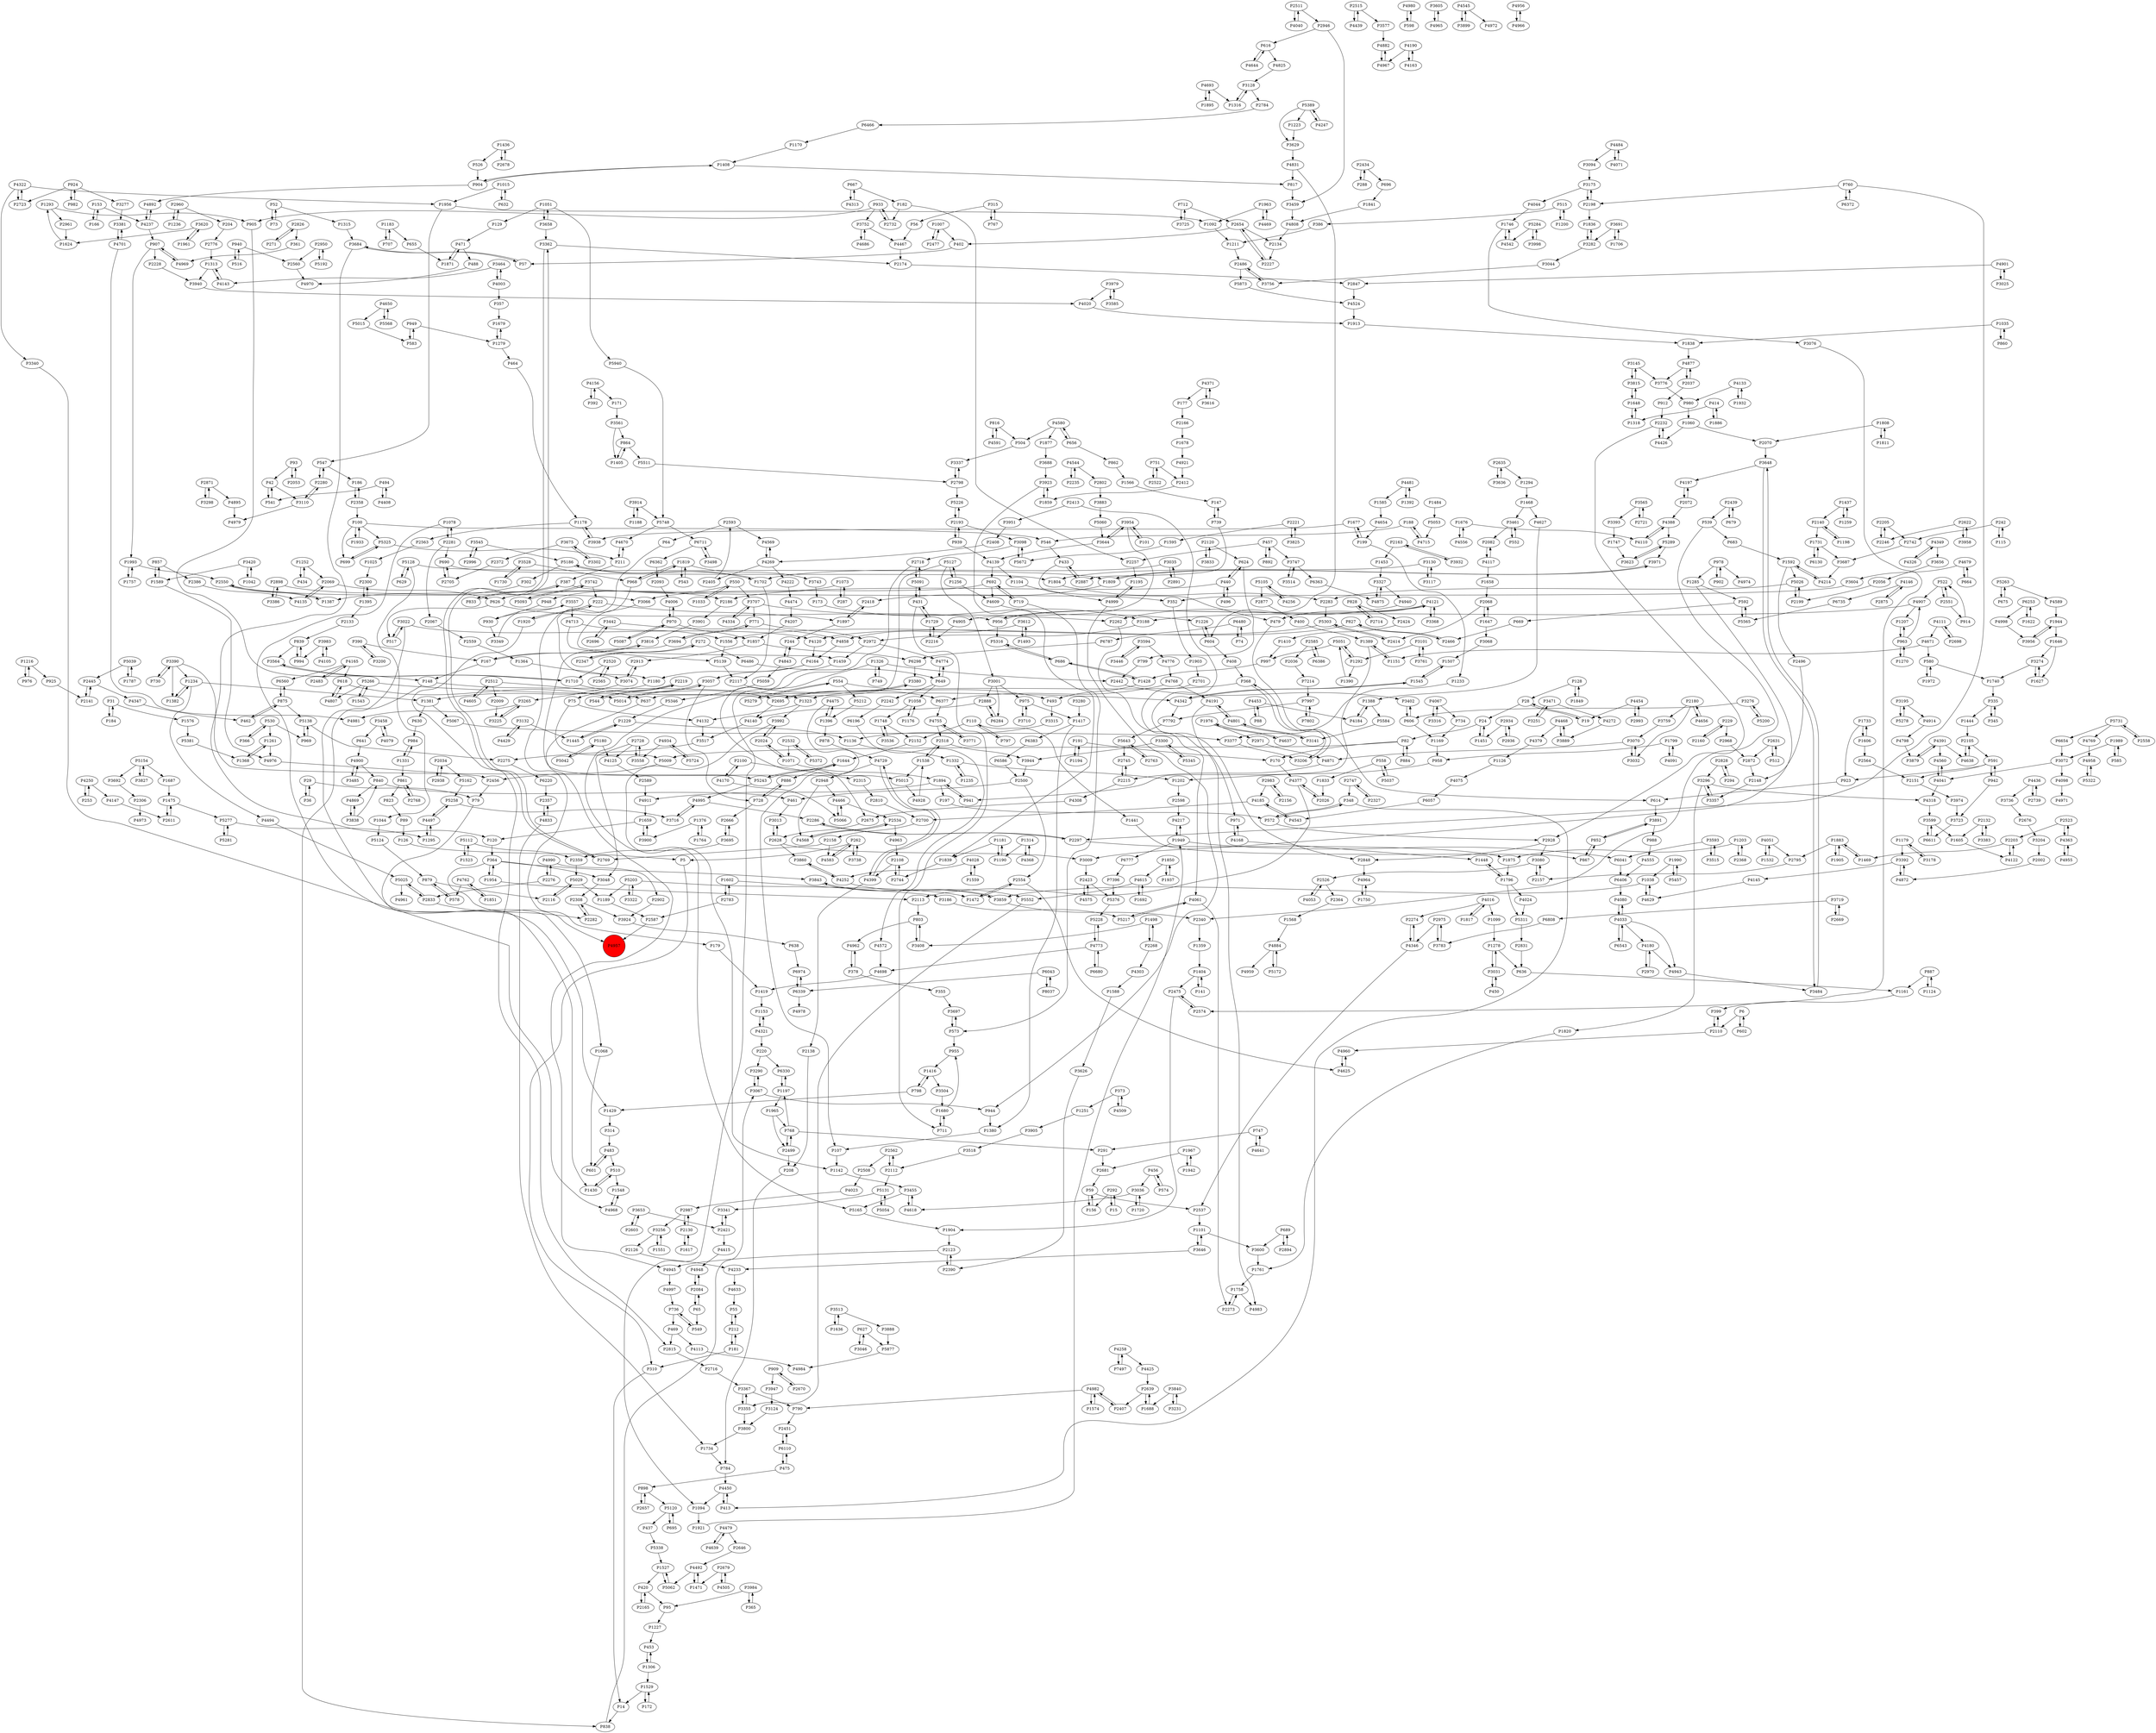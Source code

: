 digraph {
	P471 -> P488
	P1428 -> P493
	P554 -> P5212
	P1498 -> P3408
	P2442 -> P3402
	P28 -> P19
	P4877 -> P2037
	P2072 -> P4197
	P2358 -> P100
	P1687 -> P1475
	P4962 -> P378
	P3761 -> P3101
	P1007 -> P2477
	P4067 -> P734
	P4143 -> P1313
	P3992 -> P2024
	P2961 -> P1624
	P1559 -> P4028
	P504 -> P3337
	P89 -> P126
	P3464 -> P4143
	P5568 -> P4650
	P1223 -> P3629
	P1007 -> P402
	P839 -> P994
	P4168 -> P971
	P1376 -> P1764
	P2523 -> P2203
	P4033 -> P4180
	P4197 -> P2072
	P2002 -> P4872
	P1252 -> P434
	P14 -> P838
	P768 -> P1197
	P3188 -> P2972
	P4020 -> P1913
	P3577 -> P4882
	P1436 -> P526
	P3974 -> P3723
	P2728 -> P4125
	P3648 -> P4197
	P1750 -> P4964
	P4140 -> P3517
	P2130 -> P2987
	P2871 -> P3298
	P3141 -> P4801
	P4544 -> P2802
	P4321 -> P220
	P4222 -> P4474
	P2108 -> P4399
	P3302 -> P3675
	P1894 -> P197
	P335 -> P1444
	P2232 -> P2928
	P1993 -> P1757
	P3464 -> P4003
	P1731 -> P6130
	P2157 -> P3080
	P1809 -> P2418
	P420 -> P2165
	P2993 -> P4454
	P5087 -> P970
	P1404 -> P141
	P4715 -> P188
	P940 -> P2560
	P3719 -> P2669
	P4117 -> P1658
	P1278 -> P636
	P1897 -> P2418
	P898 -> P2657
	P6298 -> P3380
	P790 -> P2451
	P1877 -> P3688
	P457 -> P3747
	P827 -> P2466
	P4980 -> P598
	P2551 -> P914
	P2423 -> P5376
	P2888 -> P6284
	P3504 -> P1680
	P2281 -> P2067
	P1416 -> P3504
	P1605 -> P4122
	P4755 -> P3771
	P3594 -> P3446
	P728 -> P2666
	P618 -> P4807
	P3274 -> P1627
	P4349 -> P4326
	P768 -> P2499
	P686 -> P5316
	P1710 -> P2695
	P5192 -> P2950
	P5131 -> P5054
	P4650 -> P5568
	P156 -> P59
	P5345 -> P3300
	P912 -> P2232
	P4997 -> P736
	P4637 -> P1976
	P6363 -> P4875
	P4237 -> P907
	P4347 -> P462
	P1099 -> P1278
	P4575 -> P2423
	P1622 -> P6253
	P1734 -> P784
	P1256 -> P4609
	P3605 -> P4965
	P220 -> P3290
	P4798 -> P3879
	P390 -> P167
	P2934 -> P1451
	P857 -> P2386
	P994 -> P839
	P592 -> P669
	P100 -> P1933
	P1058 -> P1748
	P2565 -> P2520
	P4481 -> P1585
	P3327 -> P4940
	P2268 -> P1498
	P2340 -> P1359
	P2280 -> P547
	P3442 -> P4858
	P4474 -> P4207
	P1259 -> P1437
	P4943 -> P3484
	P294 -> P2828
	P4524 -> P1913
	P3742 -> P5093
	P6586 -> P2500
	P4147 -> P2611
	P949 -> P1279
	P583 -> P949
	P3265 -> P3225
	P2445 -> P2141
	P1316 -> P3128
	P630 -> P984
	P3455 -> P5165
	P6130 -> P1731
	P4363 -> P2523
	P1857 -> P6298
	P904 -> P1408
	P3688 -> P3923
	P4492 -> P1471
	P3390 -> P5013
	P3251 -> P3471
	P357 -> P1679
	P3101 -> P3761
	P1659 -> P3900
	P1748 -> P2152
	P3938 -> P1178
	P4773 -> P5228
	P573 -> P3697
	P541 -> P42
	P387 -> P833
	P3022 -> P1068
	P2551 -> P522
	P4170 -> P2100
	P1234 -> P1382
	P4545 -> P3899
	P302 -> P1387
	P930 -> P3349
	P15 -> P292
	P3984 -> P365
	P3124 -> P3800
	P4016 -> P2274
	P2123 -> P2390
	P2913 -> P3074
	P469 -> P2815
	P1417 -> P1380
	P5066 -> P4466
	P3393 -> P1747
	P3593 -> P3515
	P6611 -> P3599
	P1382 -> P1234
	P6220 -> P2357
	P5059 -> P5346
	P4475 -> P107
	P5552 -> P3355
	P768 -> P291
	P1405 -> P864
	P522 -> P4907
	P771 -> P2972
	P1292 -> P1390
	P580 -> P1972
	P2424 -> P1410
	P627 -> P5877
	P288 -> P2434
	P2282 -> P2308
	P712 -> P3725
	P390 -> P3200
	P1576 -> P5381
	P7214 -> P7997
	P291 -> P2681
	P4388 -> P4110
	P3001 -> P6284
	P1617 -> P2130
	P1364 -> P3074
	P4755 -> P2518
	P2783 -> P2587
	P2203 -> P1469
	P2113 -> P803
	P1390 -> P5051
	P669 -> P2466
	P3044 -> P3756
	P887 -> P1161
	P5105 -> P4256
	P1758 -> P2273
	P3001 -> P2888
	P5015 -> P583
	P2611 -> P1475
	P1178 -> P2563
	P1448 -> P1796
	P4185 -> P2700
	P82 -> P170
	P624 -> P440
	P1796 -> P1448
	P2500 -> P2554
	P924 -> P2723
	P2747 -> P348
	P958 -> P1202
	P4572 -> P4698
	P5154 -> P3827
	P2105 -> P591
	P4170 -> P5066
	P366 -> P530
	P2875 -> P4146
	P1523 -> P5112
	P153 -> P166
	P4436 -> P2739
	P4346 -> P2537
	P3710 -> P975
	P1261 -> P1368
	P4945 -> P4997
	P4016 -> P1099
	P1895 -> P4693
	P909 -> P2670
	P2654 -> P2227
	P3035 -> P2891
	P1602 -> P2783
	P3098 -> P2718
	P695 -> P5120
	P4892 -> P4237
	P335 -> P345
	P7997 -> P7792
	P1073 -> P287
	P3833 -> P2120
	P2554 -> P4625
	P3594 -> P4776
	P686 -> P1428
	P3471 -> P4272
	P3031 -> P450
	P79 -> P1430
	P5731 -> P2558
	P2215 -> P4308
	P5 -> P310
	P6110 -> P2451
	P4774 -> P649
	P3771 -> P4755
	P3840 -> P3231
	P2034 -> P2938
	P2718 -> P2675
	P4871 -> P2215
	P2216 -> P1729
	P197 -> P572
	P1990 -> P1038
	P3256 -> P1551
	P573 -> P955
	P1388 -> P4184
	P414 -> P1886
	P2972 -> P1459
	P1015 -> P1956
	P1748 -> P3536
	P1949 -> P6041
	P7997 -> P7802
	P4982 -> P2407
	P1252 -> P2069
	P3859 -> P2340
	P6383 -> P6586
	P4580 -> P1877
	P4191 -> P4983
	P4391 -> P3879
	P1015 -> P632
	P2523 -> P4363
	P1949 -> P6777
	P963 -> P4907
	P2439 -> P679
	P1170 -> P1408
	P1035 -> P860
	P3653 -> P2421
	P364 -> P1954
	P4877 -> P3776
	P3725 -> P712
	P892 -> P457
	P1595 -> P5672
	P2558 -> P5731
	P1677 -> P199
	P3752 -> P4467
	P2308 -> P2282
	P2763 -> P5643
	P1176 -> P1058
	P968 -> P1180
	P402 -> P57
	P3420 -> P1589
	P6339 -> P4978
	P1545 -> P4342
	P5172 -> P4884
	P1226 -> P604
	P314 -> P483
	P683 -> P1592
	P1408 -> P904
	P1368 -> P1261
	P1416 -> P798
	P4091 -> P1799
	P6480 -> P74
	P488 -> P4970
	P4965 -> P3605
	P1313 -> P4143
	P3485 -> P4900
	P2744 -> P2108
	P1883 -> P1905
	P4165 -> P2483
	P2698 -> P4111
	P526 -> P904
	P494 -> P4408
	P7396 -> P5376
	P5266 -> P4807
	P1710 -> P3564
	P3743 -> P173
	P1472 -> P2554
	P2205 -> P2742
	P707 -> P1183
	P5289 -> P3971
	P3838 -> P4869
	P4326 -> P4349
	P5200 -> P3276
	P6 -> P2110
	P970 -> P4006
	P546 -> P433
	P2174 -> P2847
	P878 -> P4729
	P211 -> P387
	P2888 -> P4140
	P692 -> P719
	P6 -> P602
	P3899 -> P4545
	P1624 -> P1293
	P948 -> P930
	P1285 -> P3009
	P4003 -> P357
	P6711 -> P3498
	P167 -> P3816
	P1313 -> P3940
	P364 -> P4957
	P3322 -> P5203
	P3827 -> P5154
	P1538 -> P5013
	P1169 -> P958
	P4322 -> P1956
	P220 -> P6330
	P5565 -> P592
	P1408 -> P817
	P5165 -> P1904
	P591 -> P942
	P4468 -> P3889
	P2550 -> P3066
	P2716 -> P3367
	P4679 -> P3604
	P1592 -> P5026
	P110 -> P797
	P24 -> P1451
	P3924 -> P638
	P5093 -> P3742
	P3561 -> P864
	P2414 -> P5303
	P4023 -> P2987
	P5180 -> P4125
	P3368 -> P4121
	P1976 -> P4637
	P1648 -> P3815
	P3057 -> P728
	P4051 -> P2795
	P2520 -> P1710
	P4121 -> P3368
	P4121 -> P956
	P1761 -> P1758
	P3900 -> P1659
	P6480 -> P6787
	P440 -> P2186
	P547 -> P186
	P1331 -> P984
	P2273 -> P1758
	P73 -> P52
	P5091 -> P431
	P3392 -> P4145
	P3128 -> P2784
	P4006 -> P970
	P408 -> P368
	P940 -> P516
	P2407 -> P4982
	P550 -> P3707
	P2276 -> P2833
	P272 -> P2347
	P3623 -> P5289
	P852 -> P867
	P3280 -> P1417
	P1179 -> P3178
	P364 -> P3048
	P1799 -> P4091
	P1606 -> P1733
	P31 -> P184
	P3296 -> P3357
	P1903 -> P2701
	P2037 -> P4877
	P182 -> P2732
	P2180 -> P3759
	P3446 -> P3594
	P1417 -> P6383
	P1035 -> P1838
	P558 -> P1833
	P4901 -> P3025
	P199 -> P1677
	P6377 -> P4755
	P4346 -> P2274
	P1306 -> P453
	P2126 -> P4233
	P4497 -> P5258
	P3565 -> P3393
	P2140 -> P1731
	P624 -> P799
	P3646 -> P1101
	P1161 -> P399
	P1507 -> P1545
	P6560 -> P875
	P4670 -> P211
	P4439 -> P2515
	P2675 -> P2628
	P3859 -> P3843
	P2165 -> P420
	P2315 -> P2810
	P262 -> P3738
	P1730 -> P3528
	P4469 -> P1963
	P1396 -> P878
	P2872 -> P2148
	P4252 -> P5552
	P6057 -> P4543
	P2357 -> P4833
	P861 -> P823
	P4969 -> P907
	P4467 -> P2174
	P6196 -> P4572
	P433 -> P479
	P2971 -> P4871
	P2728 -> P3558
	P1256 -> P5127
	P3905 -> P3518
	P816 -> P4591
	P368 -> P1323
	P5303 -> P1556
	P2585 -> P6386
	P2802 -> P3883
	P2696 -> P3442
	P6253 -> P1622
	P6680 -> P4773
	P2300 -> P1395
	P1702 -> P5186
	P355 -> P3697
	P1731 -> P3687
	P3130 -> P1804
	P1819 -> P3743
	P2327 -> P2747
	P939 -> P2193
	P387 -> P352
	P816 -> P504
	P3117 -> P3130
	P5042 -> P5180
	P4776 -> P4768
	P1747 -> P3623
	P616 -> P4644
	P3067 -> P944
	P3282 -> P1836
	P4190 -> P4967
	P2603 -> P3653
	P4105 -> P3983
	P2654 -> P2134
	P2515 -> P3577
	P3954 -> P101
	P5284 -> P4542
	P6372 -> P760
	P2297 -> P1875
	P4825 -> P3128
	P4391 -> P4638
	P4999 -> P1195
	P3658 -> P3362
	P3716 -> P4995
	P1954 -> P364
	P2134 -> P2227
	P3719 -> P6808
	P2676 -> P3204
	P530 -> P366
	P5124 -> P879
	P2512 -> P4605
	P4481 -> P1392
	P292 -> P15
	P988 -> P4555
	P3461 -> P552
	P1092 -> P1211
	P6777 -> P7396
	P1746 -> P4542
	P3646 -> P4233
	P799 -> P2442
	P1179 -> P3392
	P751 -> P2522
	P184 -> P31
	P2894 -> P689
	P128 -> P28
	P656 -> P862
	P3036 -> P1720
	P1389 -> P1151
	P3616 -> P4371
	P4041 -> P4560
	P1692 -> P4615
	P1678 -> P4921
	P2560 -> P4970
	P626 -> P517
	P2705 -> P690
	P1894 -> P941
	P4833 -> P1734
	P1961 -> P3620
	P739 -> P147
	P42 -> P3110
	P1235 -> P1332
	P4583 -> P262
	P2666 -> P3695
	P2950 -> P5192
	P4125 -> P2589
	P1437 -> P2140
	P3888 -> P5877
	P554 -> P493
	P689 -> P3600
	P2423 -> P4575
	P3951 -> P2408
	P719 -> P573
	P1044 -> P5124
	P4556 -> P1676
	P4120 -> P4164
	P5112 -> P2359
	P3545 -> P2996
	P1658 -> P2068
	P1606 -> P2564
	P1295 -> P4497
	P65 -> P549
	P3691 -> P1706
	P4773 -> P6680
	P4033 -> P4943
	P1956 -> P1092
	P862 -> P1566
	P378 -> P4962
	P461 -> P3013
	P364 -> P3843
	P3992 -> P1142
	P5748 -> P6711
	P861 -> P2768
	P74 -> P6480
	P3094 -> P3175
	P208 -> P784
	P2563 -> P1025
	P1956 -> P547
	P728 -> P886
	P4509 -> P373
	P4484 -> P4071
	P2628 -> P3860
	P4693 -> P1316
	P2635 -> P3636
	P4544 -> P2235
	P191 -> P1194
	P75 -> P5009
	P5051 -> P997
	P1548 -> P4968
	P2631 -> P512
	P52 -> P73
	P3110 -> P2280
	P3684 -> P120
	P2798 -> P3337
	P1920 -> P2815
	P1468 -> P3461
	P1261 -> P4976
	P413 -> P4450
	P2975 -> P3783
	P5203 -> P1189
	P365 -> P3984
	P5511 -> P2798
	P3692 -> P2306
	P2180 -> P4656
	P4342 -> P7792
	P1875 -> P1796
	P3979 -> P3585
	P736 -> P549
	P3175 -> P4044
	P2486 -> P5873
	P4075 -> P6057
	P734 -> P1169
	P4713 -> P1556
	P1498 -> P2268
	P4568 -> P2534
	P244 -> P4843
	P2158 -> P4583
	P2593 -> P64
	P4934 -> P3558
	P2739 -> P4436
	P3891 -> P988
	P2776 -> P1313
	P1060 -> P4426
	P760 -> P2297
	P2574 -> P2475
	P4269 -> P4222
	P4639 -> P4479
	P5091 -> P2718
	P515 -> P1200
	P5228 -> P4773
	P907 -> P4969
	P904 -> P4892
	P5243 -> P4995
	P2898 -> P3386
	P2140 -> P1198
	P2622 -> P3958
	P4591 -> P816
	P3274 -> P1740
	P5281 -> P5277
	P1430 -> P510
	P4033 -> P4080
	P5731 -> P4769
	P1183 -> P707
	P2193 -> P3098
	P636 -> P1161
	P315 -> P56
	P5105 -> P2877
	P171 -> P3561
	P3983 -> P994
	P2701 -> P971
	P4858 -> P4164
	P186 -> P2358
	P3707 -> P4334
	P1285 -> P592
	P2593 -> P4569
	P4132 -> P3517
	P5277 -> P5281
	P4895 -> P4979
	P2072 -> P4388
	P550 -> P948
	P5724 -> P4934
	P4609 -> P1226
	P2483 -> P4165
	P1445 -> P1229
	P2635 -> P1294
	P2589 -> P4911
	P4958 -> P5322
	P1197 -> P1965
	P3327 -> P4875
	P3940 -> P4020
	P1236 -> P2960
	P4067 -> P3316
	P3080 -> P2157
	P4258 -> P4425
	P550 -> P1033
	P976 -> P1216
	P5029 -> P1189
	P4955 -> P4363
	P147 -> P739
	P1202 -> P2598
	P1679 -> P1279
	P3752 -> P4686
	P4040 -> P2511
	P3032 -> P3070
	P3367 -> P3355
	P2306 -> P4973
	P543 -> P1819
	P6654 -> P3072
	P2828 -> P294
	P2714 -> P828
	P1729 -> P431
	P2987 -> P3256
	P4165 -> P6560
	P602 -> P6
	P6043 -> P6339
	P1180 -> P1381
	P3694 -> P5243
	P2421 -> P3341
	P93 -> P42
	P1894 -> P4911
	P400 -> P1389
	P1294 -> P1468
	P1437 -> P1259
	P3984 -> P95
	P2987 -> P2130
	P4453 -> P4184
	P5112 -> P1523
	P3815 -> P1648
	P2268 -> P4303
	P1292 -> P5051
	P4041 -> P4318
	P2386 -> P4135
	P7497 -> P4258
	P1469 -> P1883
	P2500 -> P461
	P626 -> P956
	P4190 -> P4163
	P817 -> P3459
	P3653 -> P2603
	P637 -> P4945
	P100 -> P5325
	P3914 -> P5748
	P2372 -> P2705
	P1989 -> P3072
	P2132 -> P1605
	P1326 -> P749
	P4247 -> P5389
	P784 -> P4450
	P4928 -> P1538
	P1538 -> P2518
	P6253 -> P4998
	P3195 -> P4914
	P3066 -> P1459
	P2193 -> P939
	P2831 -> P636
	P1648 -> P1318
	P3128 -> P1316
	P522 -> P2551
	P1451 -> P24
	P3067 -> P3290
	P6466 -> P1170
	P1126 -> P4075
	P1453 -> P3327
	P2163 -> P1453
	P2562 -> P2112
	P5026 -> P2283
	P2848 -> P4964
	P3458 -> P4079
	P434 -> P1252
	P2960 -> P1236
	P1293 -> P905
	P2198 -> P3175
	P4545 -> P4972
	P1441 -> P867
	P315 -> P767
	P153 -> P4237
	P1038 -> P3859
	P978 -> P902
	P1181 -> P1190
	P3377 -> P3206
	P272 -> P6486
	P2559 -> P1364
	P2405 -> P2593
	P2466 -> P827
	P2024 -> P1071
	P1033 -> P550
	P2228 -> P3940
	P1436 -> P2678
	P1702 -> P2117
	P456 -> P574
	P3025 -> P4901
	P2082 -> P4117
	P3687 -> P4214
	P2970 -> P4180
	P3110 -> P4979
	P5051 -> P1292
	P4028 -> P4252
	P110 -> P2152
	P4494 -> P5025
	P2877 -> P400
	P1592 -> P2496
	P1323 -> P4132
	P494 -> P541
	P1592 -> P4214
	P3825 -> P2221
	P3747 -> P6363
	P3057 -> P5014
	P5120 -> P695
	P949 -> P583
	P898 -> P5120
	P3296 -> P1820
	P3098 -> P5672
	P287 -> P1073
	P2768 -> P861
	P3518 -> P2112
	P1585 -> P4654
	P222 -> P1897
	P3901 -> P3816
	P747 -> P291
	P1545 -> P1507
	P2308 -> P3924
	P4907 -> P3188
	P3675 -> P2372
	P2100 -> P2315
	P2670 -> P909
	P2723 -> P4322
	P5389 -> P3629
	P2242 -> P6196
	P5014 -> P3057
	P4269 -> P2405
	P614 -> P3891
	P5139 -> P2117
	P3068 -> P1507
	P749 -> P1326
	P1841 -> P4808
	P2678 -> P1436
	P592 -> P5565
	P970 -> P1857
	P1602 -> P3186
	P3132 -> P1445
	P1796 -> P5311
	P3565 -> P2721
	P1151 -> P1389
	P3296 -> P4318
	P262 -> P4583
	P2024 -> P3992
	P3009 -> P2423
	P699 -> P5325
	P2068 -> P1647
	P803 -> P3408
	P3648 -> P3484
	P4569 -> P4269
	P222 -> P1920
	P1278 -> P3031
	P1404 -> P2475
	P2368 -> P1203
	P4901 -> P2847
	P120 -> P364
	P6711 -> P6362
	P4884 -> P5172
	P516 -> P940
	P4982 -> P790
	P4111 -> P4671
	P2695 -> P4140
	P606 -> P1169
	P3843 -> P3859
	P4701 -> P4981
	P2960 -> P204
	P2518 -> P3944
	P1944 -> P3956
	P3225 -> P3265
	P6041 -> P6406
	P212 -> P55
	P4479 -> P4639
	P3513 -> P1636
	P2520 -> P2565
	P115 -> P242
	P2518 -> P1538
	P56 -> P4467
	P3315 -> P1136
	P3695 -> P2666
	P1543 -> P5266
	P166 -> P153
	P1967 -> P2681
	P2110 -> P399
	P1181 -> P1839
	P2639 -> P2407
	P606 -> P3402
	P4968 -> P1548
	P4156 -> P171
	P679 -> P2439
	P3390 -> P1382
	P4729 -> P2948
	P2795 -> P2157
	P4233 -> P4633
	P2550 -> P1387
	P1820 -> P1761
	P3599 -> P6611
	P310 -> P14
	P747 -> P4641
	P204 -> P2776
	P2186 -> P3901
	P1972 -> P580
	P2413 -> P2848
	P1532 -> P4051
	P4146 -> P6735
	P4956 -> P4966
	P969 -> P5138
	P2508 -> P4023
	P852 -> P3891
	P1989 -> P585
	P1189 -> P2587
	P4168 -> P1448
	P5672 -> P3098
	P5940 -> P5748
	P4914 -> P4798
	P75 -> P4132
	P1190 -> P1181
	P5873 -> P4524
	P1211 -> P2486
	P4133 -> P1932
	P1921 -> P1949
	P399 -> P2110
	P1315 -> P3684
	P530 -> P969
	P4061 -> P2273
	P5062 -> P1527
	P667 -> P182
	P760 -> P2198
	P6110 -> P475
	P1234 -> P4494
	P2108 -> P2744
	P1203 -> P2368
	P3282 -> P3044
	P172 -> P1529
	P554 -> P5279
	P3048 -> P2308
	P3195 -> P5278
	P2946 -> P3459
	P4408 -> P494
	P1646 -> P3274
	P4111 -> P2698
	P604 -> P1226
	P574 -> P456
	P3691 -> P3282
	P3620 -> P1624
	P3838 -> P840
	P618 -> P5014
	P840 -> P461
	P515 -> P386
	P4884 -> P4959
	P2534 -> P4568
	P2486 -> P3756
	P1574 -> P4982
	P4053 -> P2526
	P1804 -> P2283
	P1758 -> P4983
	P1234 -> P1381
	P1746 -> P3076
	P2534 -> P4963
	P1468 -> P4627
	P2084 -> P65
	P4729 -> P4399
	P52 -> P1315
	P5154 -> P1687
	P5289 -> P3623
	P2130 -> P1617
	P2522 -> P751
	P6330 -> P1197
	P2679 -> P4505
	P3362 -> P2769
	P253 -> P4250
	P1388 -> P5584
	P3883 -> P5060
	P2056 -> P2199
	P5128 -> P1044
	P3072 -> P4098
	P4801 -> P3141
	P2227 -> P2654
	P2439 -> P539
	P3891 -> P852
	P3383 -> P2132
	P1937 -> P1850
	P42 -> P541
	P1251 -> P3905
	P3564 -> P1710
	P875 -> P462
	P2221 -> P1595
	P4121 -> P479
	P1551 -> P3256
	P3022 -> P4120
	P1965 -> P768
	P1963 -> P4469
	P5060 -> P3644
	P414 -> P1318
	P1153 -> P4321
	P483 -> P601
	P5154 -> P3692
	P4995 -> P3716
	P4117 -> P2082
	P2123 -> P4945
	P126 -> P5
	P2120 -> P624
	P4256 -> P5105
	P2198 -> P1836
	P5243 -> P1644
	P914 -> P522
	P547 -> P2280
	P4436 -> P3736
	P179 -> P1419
	P984 -> P1331
	P3958 -> P2622
	P4214 -> P1592
	P1227 -> P453
	P4960 -> P4625
	P1071 -> P1894
	P4964 -> P1750
	P1216 -> P925
	P4650 -> P5015
	P689 -> P2894
	P110 -> P1441
	P2026 -> P4377
	P2798 -> P5226
	P907 -> P1993
	P580 -> P1740
	P59 -> P2537
	P860 -> P1035
	P3186 -> P5217
	P5026 -> P2199
	P2105 -> P4638
	P242 -> P2742
	P496 -> P440
	P1306 -> P1529
	P649 -> P2242
	P3923 -> P1839
	P907 -> P2228
	P909 -> P3947
	P3341 -> P2421
	P823 -> P89
	P3013 -> P2628
	P4644 -> P616
	P101 -> P3954
	P5278 -> P3195
	P453 -> P1306
	P1396 -> P4475
	P2274 -> P4346
	P4625 -> P4960
	P2445 -> P4347
	P857 -> P1589
	P2975 -> P4346
	P3277 -> P3381
	P3889 -> P4468
	P2950 -> P2560
	P4768 -> P6377
	P3357 -> P3296
	P4139 -> P692
	P1527 -> P5062
	P4145 -> P4629
	P4638 -> P2105
	P82 -> P884
	P1419 -> P1153
	P1740 -> P335
	P5322 -> P4958
	P2110 -> P4960
	P5372 -> P2532
	P1849 -> P128
	P2364 -> P1568
	P2408 -> P4269
	P4454 -> P2993
	P1644 -> P886
	P4165 -> P618
	P3528 -> P1730
	P649 -> P1058
	P3515 -> P3593
	P924 -> P982
	P4831 -> P817
	P5316 -> P686
	P4024 -> P5311
	P4693 -> P1895
	P1676 -> P4110
	P4963 -> P2108
	P3355 -> P3367
	P3558 -> P2728
	P4371 -> P177
	P798 -> P1416
	P1195 -> P4999
	P1527 -> P420
	P902 -> P978
	P3600 -> P1761
	P2412 -> P1859
	P1680 -> P955
	P2156 -> P2983
	P1932 -> P4133
	P667 -> P4313
	P1025 -> P2300
	P3256 -> P2126
	P4080 -> P4033
	P6735 -> P5565
	P4313 -> P667
	P1636 -> P3513
	P1178 -> P3938
	P5186 -> P302
	P3200 -> P390
	P4399 -> P2138
	P2810 -> P2700
	P1886 -> P414
	P4905 -> P2216
	P3536 -> P1748
	P1566 -> P147
	P2297 -> P2286
	P6386 -> P2585
	P440 -> P624
	P1293 -> P2961
	P730 -> P3390
	P1136 -> P1332
	P3658 -> P1051
	P177 -> P2166
	P3612 -> P1493
	P475 -> P898
	P692 -> P4609
	P5389 -> P1223
	P1078 -> P1429
	P956 -> P5316
	P4679 -> P664
	P4133 -> P980
	P4342 -> P1545
	P4318 -> P3599
	P8037 -> P6043
	P1051 -> P129
	P3513 -> P3888
	P3684 -> P57
	P4990 -> P2276
	P4872 -> P3392
	P4207 -> P1857
	P2215 -> P2745
	P348 -> P572
	P2826 -> P361
	P3076 -> P2574
	P1207 -> P963
	P879 -> P578
	P475 -> P6110
	P2631 -> P2872
	P578 -> P879
	P3604 -> P352
	P939 -> P4139
	P6043 -> P8037
	P3815 -> P3145
	P3498 -> P6711
	P1954 -> P2113
	P3944 -> P2500
	P457 -> P892
	P262 -> P5
	P942 -> P591
	P2646 -> P4492
	P4272 -> P3889
	P5277 -> P1295
	P1395 -> P2133
	P4686 -> P3752
	P760 -> P6372
	P1060 -> P2070
	P457 -> P2257
	P2100 -> P4170
	P3145 -> P3776
	P471 -> P1871
	P4701 -> P3381
	P1051 -> P5940
	P2833 -> P2282
	P348 -> P413
	P1318 -> P1648
	P1229 -> P1445
	P3514 -> P3747
	P2669 -> P3719
	P1729 -> P2216
	P188 -> P546
	P4258 -> P7497
	P3080 -> P2526
	P4454 -> P19
	P1799 -> P958
	P4164 -> P1180
	P3971 -> P1809
	P4061 -> P5217
	P3392 -> P4872
	P3362 -> P2174
	P1993 -> P2550
	P1038 -> P4629
	P2833 -> P5025
	P2281 -> P1078
	P5131 -> P3341
	P2276 -> P4990
	P6543 -> P4033
	P29 -> P79
	P1556 -> P5139
	P1381 -> P630
	P3204 -> P2002
	P3035 -> P1702
	P3381 -> P4701
	P5279 -> P554
	P4252 -> P3860
	P1279 -> P464
	P188 -> P4715
	P1787 -> P5039
	P191 -> P170
	P4349 -> P3656
	P2148 -> P3357
	P5138 -> P2275
	P4184 -> P1388
	P1859 -> P3923
	P933 -> P2732
	P4900 -> P840
	P1904 -> P2123
	P4998 -> P3956
	P1720 -> P3036
	P1326 -> P1094
	P1094 -> P1921
	P530 -> P1261
	P2728 -> P3048
	P638 -> P6974
	P1429 -> P314
	P373 -> P1251
	P3557 -> P4713
	P879 -> P2116
	P6406 -> P4080
	P4882 -> P4967
	P2742 -> P3687
	P4589 -> P1944
	P5053 -> P4715
	P1942 -> P1967
	P4921 -> P2412
	P4016 -> P1817
	P4629 -> P1038
	P2280 -> P3110
	P199 -> P1233
	P2871 -> P4895
	P5338 -> P1527
	P2496 -> P2148
	P2151 -> P3974
	P2537 -> P1101
	P944 -> P1380
	P59 -> P156
	P2554 -> P1472
	P978 -> P1285
	P4250 -> P4147
	P1197 -> P6330
	P3675 -> P3302
	P4615 -> P1692
	P4071 -> P4484
	P1475 -> P2611
	P2902 -> P3924
	P2221 -> P3825
	P3459 -> P4808
	P2084 -> P4948
	P2163 -> P3932
	P3074 -> P3265
	P3471 -> P3251
	P2117 -> P6377
	P3300 -> P5345
	P2948 -> P4466
	P2180 -> P3032
	P544 -> P2219
	P3742 -> P222
	P4907 -> P1207
	P5263 -> P4589
	P1194 -> P191
	P1589 -> P4976
	P2132 -> P3383
	P3694 -> P771
	P3561 -> P1405
	P3072 -> P4041
	P1216 -> P976
	P464 -> P1178
	P2138 -> P208
	P2983 -> P2156
	P19 -> P28
	P4948 -> P2084
	P2972 -> P4774
	P2499 -> P208
	P433 -> P2887
	P6808 -> P3783
	P170 -> P4377
	P129 -> P471
	P7802 -> P7997
	P3402 -> P606
	P2679 -> P1471
	P1808 -> P2070
	P1380 -> P107
	P1976 -> P2971
	P3276 -> P606
	P690 -> P2705
	P4808 -> P2134
	P982 -> P924
	P4466 -> P2534
	P1811 -> P1808
	P1314 -> P4368
	P3367 -> P790
	P833 -> P387
	P1323 -> P3992
	P1270 -> P963
	P4671 -> P1151
	P373 -> P4509
	P5263 -> P675
	P2112 -> P2562
	P1392 -> P4481
	P4505 -> P2679
	P3265 -> P4981
	P2421 -> P4415
	P2526 -> P2364
	P3380 -> P2695
	P4560 -> P4041
	P1819 -> P543
	P1588 -> P3626
	P173 -> P3188
	P1071 -> P2024
	P2564 -> P2151
	P3629 -> P4831
	P483 -> P510
	P4843 -> P5059
	P4180 -> P2970
	P968 -> P1819
	P2934 -> P2936
	P7792 -> P5643
	P479 -> P614
	P4250 -> P253
	P3355 -> P3800
	P3484 -> P3648
	P803 -> P4962
	P345 -> P335
	P2347 -> P272
	P2275 -> P6220
	P3626 -> P2390
	P4450 -> P1094
	P1990 -> P5457
	P5203 -> P1472
	P2009 -> P3225
	P4363 -> P4955
	P627 -> P3046
	P980 -> P1060
	P5643 -> P2763
	P3455 -> P4618
	P4807 -> P618
	P4051 -> P1532
	P2654 -> P402
	P3759 -> P3070
	P978 -> P4974
	P4618 -> P3455
	P431 -> P5091
	P517 -> P3022
	P572 -> P2928
	P1389 -> P941
	P2585 -> P2036
	P1104 -> P4999
	P2160 -> P229
	P3656 -> P2056
	P2257 -> P1195
	P4656 -> P2180
	P1078 -> P2281
	P875 -> P5138
	P1529 -> P14
	P4475 -> P1396
	P55 -> P212
	P1101 -> P3600
	P2783 -> P1602
	P3316 -> P4067
	P3840 -> P1688
	P93 -> P2053
	P378 -> P355
	P632 -> P1015
	P549 -> P736
	P2732 -> P933
	P456 -> P3036
	P181 -> P310
	P3031 -> P1278
	P3860 -> P4252
	P4615 -> P5552
	P440 -> P496
	P4940 -> P2262
	P591 -> P923
	P2036 -> P7214
	P2451 -> P6110
	P5325 -> P699
	P1850 -> P4615
	P2037 -> P912
	P3517 -> P2275
	P5127 -> P637
	P4654 -> P199
	P31 -> P1576
	P864 -> P5511
	P4033 -> P6543
	P3783 -> P2975
	P975 -> P1417
	P181 -> P212
	P167 -> P148
	P3442 -> P2696
	P2657 -> P898
	P4426 -> P2232
	P828 -> P2424
	P2828 -> P3296
	P827 -> P4120
	P242 -> P115
	P4399 -> P4729
	P65 -> P2084
	P2219 -> P544
	P2747 -> P2327
	P1676 -> P4556
	P4492 -> P5062
	P2359 -> P5029
	P4773 -> P4698
	P2700 -> P2158
	P3979 -> P4020
	P4999 -> P944
	P5128 -> P1809
	P2928 -> P2848
	P2141 -> P2445
	P905 -> P148
	P4377 -> P2113
	P5025 -> P4961
	P5376 -> P5228
	P3206 -> P368
	P2477 -> P1007
	P970 -> P5087
	P1647 -> P3068
	P601 -> P483
	P5039 -> P1787
	P493 -> P3315
	P5643 -> P2745
	P558 -> P5037
	P4990 -> P2902
	P4237 -> P4892
	P2928 -> P3080
	P1475 -> P5277
	P1200 -> P515
	P2695 -> P3380
	P1410 -> P997
	P2070 -> P3648
	P4371 -> P3616
	P2219 -> P75
	P3776 -> P980
	P712 -> P2654
	P229 -> P2968
	P3276 -> P5200
	P2681 -> P59
	P3620 -> P1961
	P4768 -> P4191
	P971 -> P4168
	P696 -> P1841
	P5748 -> P4670
	P5266 -> P1543
	P3914 -> P1188
	P4217 -> P1949
	P1493 -> P3612
	P5120 -> P437
	P431 -> P1729
	P5258 -> P3716
	P1897 -> P244
	P2499 -> P768
	P2532 -> P5372
	P128 -> P1849
	P4322 -> P3340
	P1706 -> P3691
	P1188 -> P3914
	P5029 -> P2116
	P5203 -> P3322
	P4801 -> P4191
	P875 -> P6560
	P6362 -> P2093
	P3723 -> P6611
	P2456 -> P79
	P3644 -> P3954
	P100 -> P546
	P3738 -> P262
	P1808 -> P1811
	P5162 -> P5258
	P2390 -> P2123
	P5258 -> P4497
	P2511 -> P4040
	P3923 -> P1859
	P5037 -> P558
	P955 -> P1416
	P736 -> P469
	P5877 -> P4984
	P798 -> P1429
	P5180 -> P5042
	P4269 -> P4569
	P4098 -> P4971
	P975 -> P3710
	P2968 -> P2872
	P5311 -> P2831
	P1883 -> P1469
	P3130 -> P3117
	P1042 -> P3420
	P3557 -> P930
	P1757 -> P1993
	P437 -> P5338
	P598 -> P4980
	P1644 -> P5243
	P5039 -> P2445
	P5226 -> P2193
	P1764 -> P1376
	P352 -> P1903
	P4641 -> P747
	P4698 -> P1419
	P2826 -> P271
	P3337 -> P2798
	P655 -> P1871
	P1331 -> P861
	P4833 -> P2357
	P616 -> P4825
	P1332 -> P1235
	P5266 -> P4342
	P148 -> P838
	P4079 -> P3458
	P36 -> P29
	P3593 -> P6041
	P5025 -> P2833
	P1836 -> P3282
	P4995 -> P2286
	P3998 -> P5284
	P1905 -> P1883
	P1963 -> P1092
	P1568 -> P4884
	P5584 -> P3141
	P767 -> P315
	P2628 -> P3013
	P4875 -> P3327
	P539 -> P2340
	P884 -> P82
	P2948 -> P4568
	P4497 -> P1295
	P1381 -> P5067
	P4466 -> P5066
	P3175 -> P2198
	P3707 -> P2262
	P1933 -> P100
	P3800 -> P1734
	P1733 -> P923
	P2205 -> P2246
	P5067 -> P3377
	P3420 -> P1042
	P4831 -> P604
	P1183 -> P655
	P3458 -> P641
	P4843 -> P244
	P6284 -> P2888
	P3697 -> P573
	P4191 -> P4801
	P2069 -> P626
	P4163 -> P4190
	P4164 -> P3057
	P2946 -> P616
	P4377 -> P2026
	P649 -> P4774
	P2622 -> P2246
	P4388 -> P5289
	P1627 -> P3274
	P924 -> P3277
	P3585 -> P3979
	P1332 -> P1202
	P1326 -> P2442
	P2898 -> P2186
	P5284 -> P3998
	P4453 -> P88
	P271 -> P2826
	P4113 -> P4984
	P1688 -> P2639
	P4110 -> P4388
	P2120 -> P3833
	P1817 -> P4016
	P1428 -> P686
	P2116 -> P5029
	P3036 -> P4618
	P840 -> P4869
	P4185 -> P4543
	P4605 -> P2512
	P1733 -> P1606
	P2413 -> P3951
	P1659 -> P120
	P450 -> P3031
	P229 -> P2160
	P1965 -> P2499
	P4139 -> P1104
	P2936 -> P2934
	P4391 -> P4560
	P1871 -> P471
	P4303 -> P1588
	P2358 -> P186
	P3747 -> P3514
	P4028 -> P1559
	P797 -> P110
	P57 -> P3684
	P3947 -> P3124
	P1589 -> P857
	P3599 -> P1605
	P3612 -> P4858
	P771 -> P3694
	P1833 -> P2026
	P392 -> P4156
	P2246 -> P2205
	P4135 -> P2069
	P1529 -> P172
	P1484 -> P5053
	P5325 -> P211
	P1459 -> P5165
	P462 -> P875
	P839 -> P3564
	P6486 -> P649
	P3956 -> P1944
	P1819 -> P968
	P1920 -> P222
	P2562 -> P2508
	P4869 -> P3838
	P3132 -> P4429
	P3386 -> P2898
	P100 -> P699
	P2532 -> P1071
	P552 -> P3461
	P512 -> P2631
	P3816 -> P167
	P997 -> P1428
	P5127 -> P3001
	P107 -> P1142
	P2283 -> P5303
	P420 -> P95
	P572 -> P348
	P3954 -> P3644
	P1142 -> P3455
	P4003 -> P3464
	P82 -> P5009
	P923 -> P614
	P3074 -> P2913
	P4543 -> P4185
	P3001 -> P975
	P3736 -> P2676
	P2526 -> P4053
	P3408 -> P803
	P3390 -> P730
	P1058 -> P1176
	P1314 -> P1190
	P3340 -> P4968
	P3298 -> P2871
	P4934 -> P5724
	P3879 -> P4391
	P838 -> P3067
	P292 -> P156
	P5217 -> P4061
	P963 -> P1207
	P4429 -> P3132
	P1851 -> P4762
	P4180 -> P4943
	P2511 -> P2946
	P2199 -> P5026
	P4713 -> P5139
	P4479 -> P2646
	P5346 -> P1229
	P510 -> P1548
	P2598 -> P4217
	P4334 -> P3707
	P1838 -> P4877
	P386 -> P1211
	P4976 -> P2456
	P3545 -> P5186
	P2434 -> P696
	P2053 -> P93
	P4633 -> P55
	P4542 -> P1746
	P2512 -> P637
	P3290 -> P3067
	P5013 -> P4928
	P3145 -> P3815
	P5127 -> P1256
	P1068 -> P601
	P1857 -> P2913
	P5212 -> P1396
	P864 -> P1405
	P28 -> P24
	P148 -> P1323
	P1101 -> P3646
	P4911 -> P1659
	P3101 -> P1292
	P5389 -> P4247
	P4762 -> P1851
	P4982 -> P1574
	P2515 -> P4439
	P2718 -> P5091
	P690 -> P1804
	P2996 -> P3545
	P4762 -> P578
	P2938 -> P2034
	P2983 -> P4185
	P4580 -> P656
	P2475 -> P2574
	P629 -> P5128
	P4468 -> P4379
	P4122 -> P2203
	P469 -> P4113
	P3954 -> P4905
	P4146 -> P2875
	P1949 -> P4217
	P1677 -> P3938
	P5381 -> P1368
	P4484 -> P3094
	P3528 -> P968
	P2639 -> P1688
	P3178 -> P1179
	P361 -> P4969
	P1198 -> P2140
	P2166 -> P1678
	P2034 -> P5162
	P95 -> P1227
	P4580 -> P504
	P1680 -> P711
	P6974 -> P6339
	P5303 -> P2414
	P5186 -> P1702
	P2769 -> P3362
	P4450 -> P413
	P5457 -> P1990
	P2158 -> P2769
	P1387 -> P2550
	P3707 -> P771
	P2262 -> P4061
	P1395 -> P2300
	P4322 -> P2723
	P2286 -> P2297
	P3983 -> P4105
	P656 -> P4580
	P751 -> P2412
	P4156 -> P392
	P1646 -> P1627
	P510 -> P1430
	P1229 -> P1136
	P942 -> P3723
	P4379 -> P1126
	P2847 -> P4524
	P1359 -> P1404
	P2203 -> P4122
	P3756 -> P2486
	P4627 -> P1388
	P692 -> P3066
	P4368 -> P1314
	P4900 -> P3485
	P2587 -> P4957
	P1883 -> P2795
	P3022 -> P517
	P212 -> P181
	P3636 -> P2635
	P2068 -> P2414
	P3644 -> P4139
	P2232 -> P4426
	P539 -> P683
	P1809 -> P3971
	P431 -> P711
	P1233 -> P3377
	P675 -> P5263
	P3349 -> P3557
	P963 -> P1270
	P3932 -> P2163
	P2721 -> P3565
	P88 -> P4453
	P2475 -> P1904
	P3461 -> P2082
	P5009 -> P2456
	P4425 -> P2639
	P1279 -> P1679
	P2418 -> P1897
	P3695 -> P2359
	P4555 -> P6406
	P182 -> P2257
	P2193 -> P5226
	P2784 -> P6466
	P887 -> P1124
	P739 -> P2887
	P4769 -> P4958
	P4671 -> P580
	P2512 -> P2009
	P2112 -> P5131
	P2093 -> P4006
	P1647 -> P2068
	P64 -> P179
	P3070 -> P3032
	P3231 -> P3840
	P24 -> P82
	P2887 -> P433
	P933 -> P905
	P6339 -> P6974
	P2815 -> P2716
	P1839 -> P2744
	P886 -> P728
	P1471 -> P4492
	P3390 -> P1234
	P4321 -> P1153
	P6787 -> P6298
	P4044 -> P1746
	P1203 -> P1875
	P719 -> P692
	P5128 -> P629
	P2434 -> P288
	P4967 -> P4882
	P925 -> P2141
	P2067 -> P2559
	P828 -> P2714
	P2235 -> P4544
	P2152 -> P1644
	P211 -> P4670
	P2745 -> P2215
	P4415 -> P4948
	P591 -> P2151
	P29 -> P36
	P1850 -> P1937
	P3070 -> P4871
	P5138 -> P969
	P933 -> P3752
	P5054 -> P5131
	P3046 -> P627
	P956 -> P4121
	P867 -> P852
	P711 -> P1680
	P2133 -> P839
	P604 -> P408
	P2891 -> P3035
	P1444 -> P2105
	P368 -> P3206
	P2069 -> P4135
	P4966 -> P4956
	P1124 -> P887
	P664 -> P4679
	P641 -> P4900
	P585 -> P1989
	P1376 -> P3900
	P5731 -> P6654
	P1051 -> P3658
	P2281 -> P690
	P1967 -> P1942
	P941 -> P1894
	P1073 -> P626
	P1944 -> P1646
	P1796 -> P4024
	P2628 -> P3009
	P4308 -> P2675
	P3300 -> P3944
	P1913 -> P1838
	P141 -> P1404
	P4957 [shape=circle]
	P4957 [style=filled]
	P4957 [fillcolor=red]
}